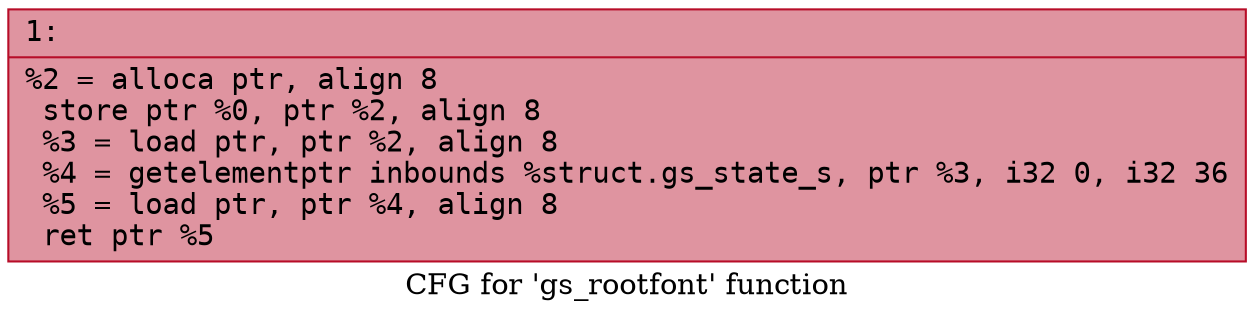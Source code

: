 digraph "CFG for 'gs_rootfont' function" {
	label="CFG for 'gs_rootfont' function";

	Node0x600002011180 [shape=record,color="#b70d28ff", style=filled, fillcolor="#b70d2870" fontname="Courier",label="{1:\l|  %2 = alloca ptr, align 8\l  store ptr %0, ptr %2, align 8\l  %3 = load ptr, ptr %2, align 8\l  %4 = getelementptr inbounds %struct.gs_state_s, ptr %3, i32 0, i32 36\l  %5 = load ptr, ptr %4, align 8\l  ret ptr %5\l}"];
}
